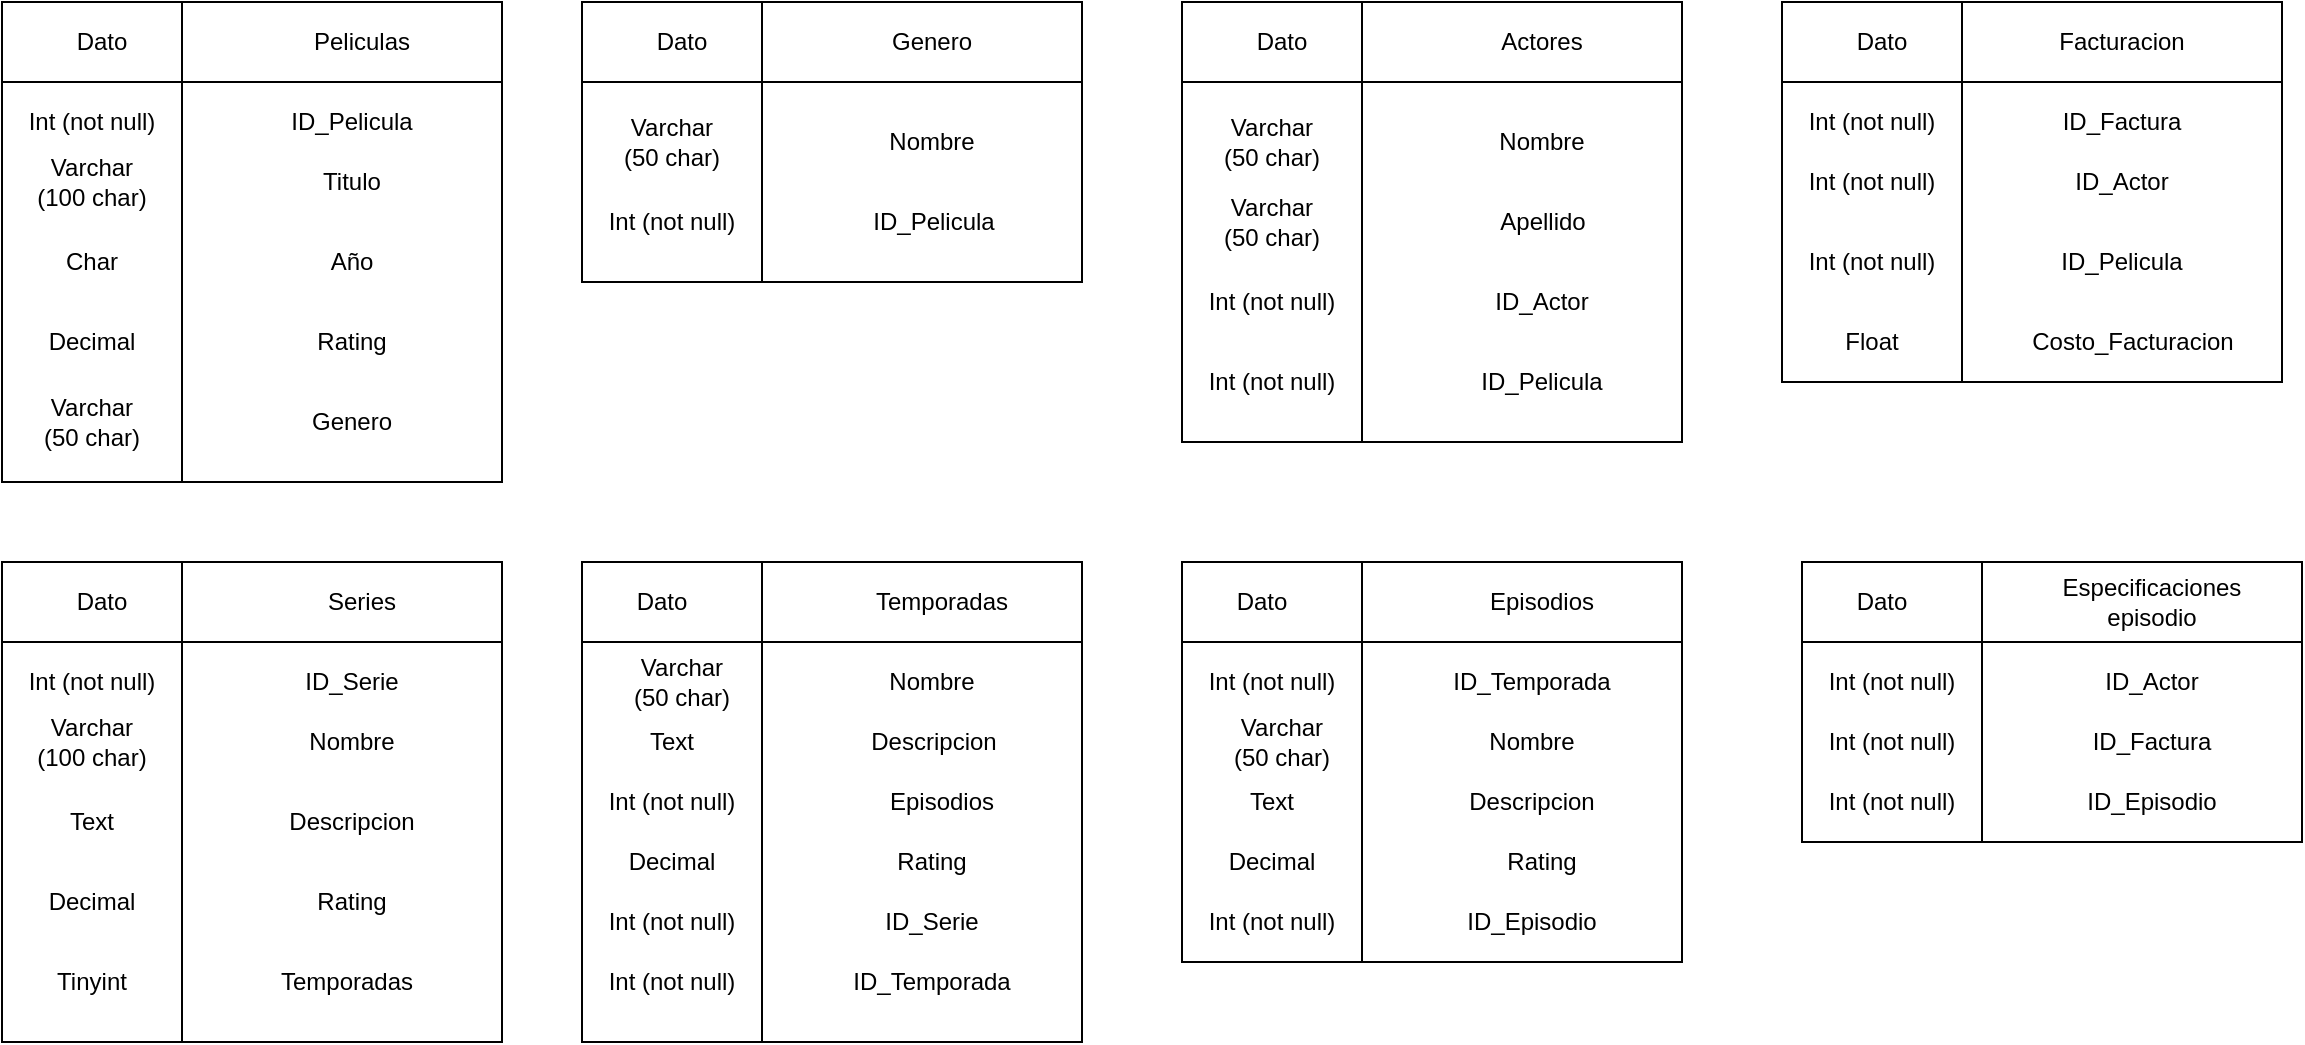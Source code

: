 <mxfile version="14.4.3" type="device"><diagram id="SPNOV5ap83CHSCXWC5S4" name="Página-1"><mxGraphModel dx="1002" dy="1608" grid="1" gridSize="10" guides="0" tooltips="1" connect="1" arrows="1" fold="1" page="1" pageScale="1" pageWidth="1390" pageHeight="980" math="0" shadow="0"><root><mxCell id="0"/><mxCell id="1" parent="0"/><mxCell id="R35YkZkqn8ZNb5yYMV2D-2" value="" style="shape=internalStorage;whiteSpace=wrap;html=1;backgroundOutline=1;dx=90;dy=40;" vertex="1" parent="1"><mxGeometry x="740" y="-120" width="250" height="220" as="geometry"/></mxCell><mxCell id="R35YkZkqn8ZNb5yYMV2D-7" value="Actores" style="text;html=1;strokeColor=none;fillColor=none;align=center;verticalAlign=middle;whiteSpace=wrap;rounded=0;" vertex="1" parent="1"><mxGeometry x="900" y="-110" width="40" height="20" as="geometry"/></mxCell><mxCell id="R35YkZkqn8ZNb5yYMV2D-8" value="" style="shape=internalStorage;whiteSpace=wrap;html=1;backgroundOutline=1;dx=90;dy=40;" vertex="1" parent="1"><mxGeometry x="150" y="-120" width="250" height="240" as="geometry"/></mxCell><mxCell id="R35YkZkqn8ZNb5yYMV2D-9" value="Peliculas" style="text;html=1;strokeColor=none;fillColor=none;align=center;verticalAlign=middle;whiteSpace=wrap;rounded=0;" vertex="1" parent="1"><mxGeometry x="300" y="-110" width="60" height="20" as="geometry"/></mxCell><mxCell id="R35YkZkqn8ZNb5yYMV2D-10" value="" style="shape=internalStorage;whiteSpace=wrap;html=1;backgroundOutline=1;dx=90;dy=40;" vertex="1" parent="1"><mxGeometry x="1040" y="-120" width="250" height="190" as="geometry"/></mxCell><mxCell id="R35YkZkqn8ZNb5yYMV2D-11" value="Facturacion" style="text;html=1;strokeColor=none;fillColor=none;align=center;verticalAlign=middle;whiteSpace=wrap;rounded=0;" vertex="1" parent="1"><mxGeometry x="1175" y="-110" width="70" height="20" as="geometry"/></mxCell><mxCell id="R35YkZkqn8ZNb5yYMV2D-12" value="" style="shape=internalStorage;whiteSpace=wrap;html=1;backgroundOutline=1;dx=90;dy=40;" vertex="1" parent="1"><mxGeometry x="440" y="-120" width="250" height="140" as="geometry"/></mxCell><mxCell id="R35YkZkqn8ZNb5yYMV2D-13" value="Genero" style="text;html=1;strokeColor=none;fillColor=none;align=center;verticalAlign=middle;whiteSpace=wrap;rounded=0;" vertex="1" parent="1"><mxGeometry x="590" y="-110" width="50" height="20" as="geometry"/></mxCell><mxCell id="R35YkZkqn8ZNb5yYMV2D-14" value="Titulo&lt;span style=&quot;color: rgba(0 , 0 , 0 , 0) ; font-family: monospace ; font-size: 0px&quot;&gt;%3CmxGraphModel%3E%3Croot%3E%3CmxCell%20id%3D%220%22%2F%3E%3CmxCell%20id%3D%221%22%20parent%3D%220%22%2F%3E%3CmxCell%20id%3D%222%22%20value%3D%22Nombre%22%20style%3D%22text%3Bhtml%3D1%3BstrokeColor%3Dnone%3BfillColor%3Dnone%3Balign%3Dcenter%3BverticalAlign%3Dmiddle%3BwhiteSpace%3Dwrap%3Brounded%3D0%3B%22%20vertex%3D%221%22%20parent%3D%221%22%3E%3CmxGeometry%20x%3D%22290%22%20y%3D%2230%22%20width%3D%2250%22%20height%3D%2220%22%20as%3D%22geometry%22%2F%3E%3C%2FmxCell%3E%3C%2Froot%3E%3C%2FmxGraphModel%3E&lt;/span&gt;" style="text;html=1;strokeColor=none;fillColor=none;align=center;verticalAlign=middle;whiteSpace=wrap;rounded=0;" vertex="1" parent="1"><mxGeometry x="300" y="-40" width="50" height="20" as="geometry"/></mxCell><mxCell id="R35YkZkqn8ZNb5yYMV2D-15" value="Nombre" style="text;html=1;strokeColor=none;fillColor=none;align=center;verticalAlign=middle;whiteSpace=wrap;rounded=0;" vertex="1" parent="1"><mxGeometry x="895" y="-60" width="50" height="20" as="geometry"/></mxCell><mxCell id="R35YkZkqn8ZNb5yYMV2D-16" value="Rating&lt;span style=&quot;color: rgba(0 , 0 , 0 , 0) ; font-family: monospace ; font-size: 0px&quot;&gt;%3CmxGraphModel%3E%3Croot%3E%3CmxCell%20id%3D%220%22%2F%3E%3CmxCell%20id%3D%221%22%20parent%3D%220%22%2F%3E%3CmxCell%20id%3D%222%22%20value%3D%22Nombre%22%20style%3D%22text%3Bhtml%3D1%3BstrokeColor%3Dnone%3BfillColor%3Dnone%3Balign%3Dcenter%3BverticalAlign%3Dmiddle%3BwhiteSpace%3Dwrap%3Brounded%3D0%3B%22%20vertex%3D%221%22%20parent%3D%221%22%3E%3CmxGeometry%20x%3D%22290%22%20y%3D%2230%22%20width%3D%2250%22%20height%3D%2220%22%20as%3D%22geometry%22%2F%3E%3C%2FmxCell%3E%3C%2Froot%3E%3C%2FmxGraphModel%3E&lt;/span&gt;" style="text;html=1;strokeColor=none;fillColor=none;align=center;verticalAlign=middle;whiteSpace=wrap;rounded=0;" vertex="1" parent="1"><mxGeometry x="300" y="40" width="50" height="20" as="geometry"/></mxCell><mxCell id="R35YkZkqn8ZNb5yYMV2D-17" value="Año" style="text;html=1;strokeColor=none;fillColor=none;align=center;verticalAlign=middle;whiteSpace=wrap;rounded=0;" vertex="1" parent="1"><mxGeometry x="300" width="50" height="20" as="geometry"/></mxCell><mxCell id="R35YkZkqn8ZNb5yYMV2D-18" value="Genero" style="text;html=1;strokeColor=none;fillColor=none;align=center;verticalAlign=middle;whiteSpace=wrap;rounded=0;" vertex="1" parent="1"><mxGeometry x="300" y="80" width="50" height="20" as="geometry"/></mxCell><mxCell id="R35YkZkqn8ZNb5yYMV2D-19" value="Apellido" style="text;html=1;strokeColor=none;fillColor=none;align=center;verticalAlign=middle;whiteSpace=wrap;rounded=0;" vertex="1" parent="1"><mxGeometry x="897.5" y="-20" width="45" height="20" as="geometry"/></mxCell><mxCell id="R35YkZkqn8ZNb5yYMV2D-21" value="ID_Pelicula" style="text;html=1;strokeColor=none;fillColor=none;align=center;verticalAlign=middle;whiteSpace=wrap;rounded=0;" vertex="1" parent="1"><mxGeometry x="290" y="-70" width="70" height="20" as="geometry"/></mxCell><mxCell id="R35YkZkqn8ZNb5yYMV2D-22" value="ID_Pelicula" style="text;html=1;strokeColor=none;fillColor=none;align=center;verticalAlign=middle;whiteSpace=wrap;rounded=0;" vertex="1" parent="1"><mxGeometry x="885" y="60" width="70" height="20" as="geometry"/></mxCell><mxCell id="R35YkZkqn8ZNb5yYMV2D-23" value="ID_Pelicula" style="text;html=1;strokeColor=none;fillColor=none;align=center;verticalAlign=middle;whiteSpace=wrap;rounded=0;" vertex="1" parent="1"><mxGeometry x="1175" width="70" height="20" as="geometry"/></mxCell><mxCell id="R35YkZkqn8ZNb5yYMV2D-24" value="ID_Actor" style="text;html=1;strokeColor=none;fillColor=none;align=center;verticalAlign=middle;whiteSpace=wrap;rounded=0;" vertex="1" parent="1"><mxGeometry x="885" y="20" width="70" height="20" as="geometry"/></mxCell><mxCell id="R35YkZkqn8ZNb5yYMV2D-25" value="ID_Actor" style="text;html=1;strokeColor=none;fillColor=none;align=center;verticalAlign=middle;whiteSpace=wrap;rounded=0;" vertex="1" parent="1"><mxGeometry x="1175" y="-40" width="70" height="20" as="geometry"/></mxCell><mxCell id="R35YkZkqn8ZNb5yYMV2D-26" value="Costo_Facturacion" style="text;html=1;strokeColor=none;fillColor=none;align=center;verticalAlign=middle;whiteSpace=wrap;rounded=0;" vertex="1" parent="1"><mxGeometry x="1163" y="40" width="105" height="20" as="geometry"/></mxCell><mxCell id="R35YkZkqn8ZNb5yYMV2D-27" value="ID_Factura" style="text;html=1;strokeColor=none;fillColor=none;align=center;verticalAlign=middle;whiteSpace=wrap;rounded=0;" vertex="1" parent="1"><mxGeometry x="1175" y="-70" width="70" height="20" as="geometry"/></mxCell><mxCell id="R35YkZkqn8ZNb5yYMV2D-29" value="Varchar (100 char)" style="text;html=1;strokeColor=none;fillColor=none;align=center;verticalAlign=middle;whiteSpace=wrap;rounded=0;" vertex="1" parent="1"><mxGeometry x="160" y="-40" width="70" height="20" as="geometry"/></mxCell><mxCell id="R35YkZkqn8ZNb5yYMV2D-30" value="Varchar (50 char)" style="text;html=1;strokeColor=none;fillColor=none;align=center;verticalAlign=middle;whiteSpace=wrap;rounded=0;" vertex="1" parent="1"><mxGeometry x="755" y="-20" width="60" height="20" as="geometry"/></mxCell><mxCell id="R35YkZkqn8ZNb5yYMV2D-31" value="Varchar (50 char)" style="text;html=1;strokeColor=none;fillColor=none;align=center;verticalAlign=middle;whiteSpace=wrap;rounded=0;" vertex="1" parent="1"><mxGeometry x="165" y="80" width="60" height="20" as="geometry"/></mxCell><mxCell id="R35YkZkqn8ZNb5yYMV2D-33" value="Decimal" style="text;html=1;strokeColor=none;fillColor=none;align=center;verticalAlign=middle;whiteSpace=wrap;rounded=0;" vertex="1" parent="1"><mxGeometry x="170" y="40" width="50" height="20" as="geometry"/></mxCell><mxCell id="R35YkZkqn8ZNb5yYMV2D-34" value="Char" style="text;html=1;strokeColor=none;fillColor=none;align=center;verticalAlign=middle;whiteSpace=wrap;rounded=0;" vertex="1" parent="1"><mxGeometry x="165" width="60" height="20" as="geometry"/></mxCell><mxCell id="R35YkZkqn8ZNb5yYMV2D-35" value="Nombre" style="text;html=1;strokeColor=none;fillColor=none;align=center;verticalAlign=middle;whiteSpace=wrap;rounded=0;" vertex="1" parent="1"><mxGeometry x="590" y="-60" width="50" height="20" as="geometry"/></mxCell><mxCell id="R35YkZkqn8ZNb5yYMV2D-37" style="edgeStyle=orthogonalEdgeStyle;rounded=0;orthogonalLoop=1;jettySize=auto;html=1;exitX=0.5;exitY=1;exitDx=0;exitDy=0;" edge="1" parent="1" source="R35YkZkqn8ZNb5yYMV2D-35" target="R35YkZkqn8ZNb5yYMV2D-35"><mxGeometry relative="1" as="geometry"/></mxCell><mxCell id="R35YkZkqn8ZNb5yYMV2D-39" value="ID_Pelicula" style="text;html=1;strokeColor=none;fillColor=none;align=center;verticalAlign=middle;whiteSpace=wrap;rounded=0;" vertex="1" parent="1"><mxGeometry x="580.5" y="-20" width="70" height="20" as="geometry"/></mxCell><mxCell id="R35YkZkqn8ZNb5yYMV2D-41" value="Int (not null)" style="text;html=1;strokeColor=none;fillColor=none;align=center;verticalAlign=middle;whiteSpace=wrap;rounded=0;" vertex="1" parent="1"><mxGeometry x="750" y="20" width="70" height="20" as="geometry"/></mxCell><mxCell id="R35YkZkqn8ZNb5yYMV2D-45" value="Int (not null)" style="text;html=1;strokeColor=none;fillColor=none;align=center;verticalAlign=middle;whiteSpace=wrap;rounded=0;" vertex="1" parent="1"><mxGeometry x="750" y="60" width="70" height="20" as="geometry"/></mxCell><mxCell id="R35YkZkqn8ZNb5yYMV2D-46" value="Int (not null)" style="text;html=1;strokeColor=none;fillColor=none;align=center;verticalAlign=middle;whiteSpace=wrap;rounded=0;" vertex="1" parent="1"><mxGeometry x="1050" y="-70" width="70" height="20" as="geometry"/></mxCell><mxCell id="R35YkZkqn8ZNb5yYMV2D-47" value="Int (not null)" style="text;html=1;strokeColor=none;fillColor=none;align=center;verticalAlign=middle;whiteSpace=wrap;rounded=0;" vertex="1" parent="1"><mxGeometry x="1050" y="-40" width="70" height="20" as="geometry"/></mxCell><mxCell id="R35YkZkqn8ZNb5yYMV2D-48" value="Int (not null)" style="text;html=1;strokeColor=none;fillColor=none;align=center;verticalAlign=middle;whiteSpace=wrap;rounded=0;" vertex="1" parent="1"><mxGeometry x="1050" width="70" height="20" as="geometry"/></mxCell><mxCell id="R35YkZkqn8ZNb5yYMV2D-49" value="Int (not null)" style="text;html=1;strokeColor=none;fillColor=none;align=center;verticalAlign=middle;whiteSpace=wrap;rounded=0;" vertex="1" parent="1"><mxGeometry x="450" y="-20" width="70" height="20" as="geometry"/></mxCell><mxCell id="R35YkZkqn8ZNb5yYMV2D-50" value="Int (not null)" style="text;html=1;strokeColor=none;fillColor=none;align=center;verticalAlign=middle;whiteSpace=wrap;rounded=0;" vertex="1" parent="1"><mxGeometry x="160" y="-70" width="70" height="20" as="geometry"/></mxCell><mxCell id="R35YkZkqn8ZNb5yYMV2D-51" value="Varchar (50 char)" style="text;html=1;strokeColor=none;fillColor=none;align=center;verticalAlign=middle;whiteSpace=wrap;rounded=0;" vertex="1" parent="1"><mxGeometry x="755" y="-60" width="60" height="20" as="geometry"/></mxCell><mxCell id="R35YkZkqn8ZNb5yYMV2D-53" value="Varchar (50 char)" style="text;html=1;strokeColor=none;fillColor=none;align=center;verticalAlign=middle;whiteSpace=wrap;rounded=0;" vertex="1" parent="1"><mxGeometry x="455" y="-60" width="60" height="20" as="geometry"/></mxCell><mxCell id="R35YkZkqn8ZNb5yYMV2D-56" value="Float" style="text;html=1;strokeColor=none;fillColor=none;align=center;verticalAlign=middle;whiteSpace=wrap;rounded=0;" vertex="1" parent="1"><mxGeometry x="1055" y="40" width="60" height="20" as="geometry"/></mxCell><mxCell id="R35YkZkqn8ZNb5yYMV2D-62" value="" style="shape=internalStorage;whiteSpace=wrap;html=1;backgroundOutline=1;dx=90;dy=40;" vertex="1" parent="1"><mxGeometry x="150" y="160" width="250" height="240" as="geometry"/></mxCell><mxCell id="R35YkZkqn8ZNb5yYMV2D-63" value="Series" style="text;html=1;strokeColor=none;fillColor=none;align=center;verticalAlign=middle;whiteSpace=wrap;rounded=0;" vertex="1" parent="1"><mxGeometry x="300" y="170" width="60" height="20" as="geometry"/></mxCell><mxCell id="R35YkZkqn8ZNb5yYMV2D-64" value="Nombre" style="text;html=1;strokeColor=none;fillColor=none;align=center;verticalAlign=middle;whiteSpace=wrap;rounded=0;" vertex="1" parent="1"><mxGeometry x="300" y="240" width="50" height="20" as="geometry"/></mxCell><mxCell id="R35YkZkqn8ZNb5yYMV2D-65" value="Rating&lt;span style=&quot;color: rgba(0 , 0 , 0 , 0) ; font-family: monospace ; font-size: 0px&quot;&gt;%3CmxGraphModel%3E%3Croot%3E%3CmxCell%20id%3D%220%22%2F%3E%3CmxCell%20id%3D%221%22%20parent%3D%220%22%2F%3E%3CmxCell%20id%3D%222%22%20value%3D%22Nombre%22%20style%3D%22text%3Bhtml%3D1%3BstrokeColor%3Dnone%3BfillColor%3Dnone%3Balign%3Dcenter%3BverticalAlign%3Dmiddle%3BwhiteSpace%3Dwrap%3Brounded%3D0%3B%22%20vertex%3D%221%22%20parent%3D%221%22%3E%3CmxGeometry%20x%3D%22290%22%20y%3D%2230%22%20width%3D%2250%22%20height%3D%2220%22%20as%3D%22geometry%22%2F%3E%3C%2FmxCell%3E%3C%2Froot%3E%3C%2FmxGraphModel%3E&lt;/span&gt;" style="text;html=1;strokeColor=none;fillColor=none;align=center;verticalAlign=middle;whiteSpace=wrap;rounded=0;" vertex="1" parent="1"><mxGeometry x="300" y="320" width="50" height="20" as="geometry"/></mxCell><mxCell id="R35YkZkqn8ZNb5yYMV2D-66" value="Descripcion" style="text;html=1;strokeColor=none;fillColor=none;align=center;verticalAlign=middle;whiteSpace=wrap;rounded=0;" vertex="1" parent="1"><mxGeometry x="300" y="280" width="50" height="20" as="geometry"/></mxCell><mxCell id="R35YkZkqn8ZNb5yYMV2D-67" value="Temporadas" style="text;html=1;strokeColor=none;fillColor=none;align=center;verticalAlign=middle;whiteSpace=wrap;rounded=0;" vertex="1" parent="1"><mxGeometry x="285" y="360" width="75" height="20" as="geometry"/></mxCell><mxCell id="R35YkZkqn8ZNb5yYMV2D-68" value="ID_Serie" style="text;html=1;strokeColor=none;fillColor=none;align=center;verticalAlign=middle;whiteSpace=wrap;rounded=0;" vertex="1" parent="1"><mxGeometry x="290" y="210" width="70" height="20" as="geometry"/></mxCell><mxCell id="R35YkZkqn8ZNb5yYMV2D-69" value="Varchar (100 char)" style="text;html=1;strokeColor=none;fillColor=none;align=center;verticalAlign=middle;whiteSpace=wrap;rounded=0;" vertex="1" parent="1"><mxGeometry x="160" y="240" width="70" height="20" as="geometry"/></mxCell><mxCell id="R35YkZkqn8ZNb5yYMV2D-70" value="Tinyint" style="text;html=1;strokeColor=none;fillColor=none;align=center;verticalAlign=middle;whiteSpace=wrap;rounded=0;" vertex="1" parent="1"><mxGeometry x="165" y="360" width="60" height="20" as="geometry"/></mxCell><mxCell id="R35YkZkqn8ZNb5yYMV2D-71" value="Decimal" style="text;html=1;strokeColor=none;fillColor=none;align=center;verticalAlign=middle;whiteSpace=wrap;rounded=0;" vertex="1" parent="1"><mxGeometry x="170" y="320" width="50" height="20" as="geometry"/></mxCell><mxCell id="R35YkZkqn8ZNb5yYMV2D-72" value="Text" style="text;html=1;strokeColor=none;fillColor=none;align=center;verticalAlign=middle;whiteSpace=wrap;rounded=0;" vertex="1" parent="1"><mxGeometry x="165" y="280" width="60" height="20" as="geometry"/></mxCell><mxCell id="R35YkZkqn8ZNb5yYMV2D-73" value="Int (not null)" style="text;html=1;strokeColor=none;fillColor=none;align=center;verticalAlign=middle;whiteSpace=wrap;rounded=0;" vertex="1" parent="1"><mxGeometry x="160" y="210" width="70" height="20" as="geometry"/></mxCell><mxCell id="R35YkZkqn8ZNb5yYMV2D-74" value="" style="shape=internalStorage;whiteSpace=wrap;html=1;backgroundOutline=1;dx=90;dy=40;" vertex="1" parent="1"><mxGeometry x="440" y="160" width="250" height="240" as="geometry"/></mxCell><mxCell id="R35YkZkqn8ZNb5yYMV2D-75" value="Temporadas" style="text;html=1;strokeColor=none;fillColor=none;align=center;verticalAlign=middle;whiteSpace=wrap;rounded=0;" vertex="1" parent="1"><mxGeometry x="580" y="170" width="80" height="20" as="geometry"/></mxCell><mxCell id="R35YkZkqn8ZNb5yYMV2D-76" value="Nombre" style="text;html=1;strokeColor=none;fillColor=none;align=center;verticalAlign=middle;whiteSpace=wrap;rounded=0;" vertex="1" parent="1"><mxGeometry x="590" y="210" width="50" height="20" as="geometry"/></mxCell><mxCell id="R35YkZkqn8ZNb5yYMV2D-77" style="edgeStyle=orthogonalEdgeStyle;rounded=0;orthogonalLoop=1;jettySize=auto;html=1;exitX=0.5;exitY=1;exitDx=0;exitDy=0;" edge="1" parent="1" source="R35YkZkqn8ZNb5yYMV2D-76" target="R35YkZkqn8ZNb5yYMV2D-76"><mxGeometry relative="1" as="geometry"/></mxCell><mxCell id="R35YkZkqn8ZNb5yYMV2D-78" value="Descripcion" style="text;html=1;strokeColor=none;fillColor=none;align=center;verticalAlign=middle;whiteSpace=wrap;rounded=0;" vertex="1" parent="1"><mxGeometry x="580.5" y="240" width="70" height="20" as="geometry"/></mxCell><mxCell id="R35YkZkqn8ZNb5yYMV2D-79" value="Text" style="text;html=1;strokeColor=none;fillColor=none;align=center;verticalAlign=middle;whiteSpace=wrap;rounded=0;" vertex="1" parent="1"><mxGeometry x="450" y="240" width="70" height="20" as="geometry"/></mxCell><mxCell id="R35YkZkqn8ZNb5yYMV2D-80" value="Varchar (50 char)" style="text;html=1;strokeColor=none;fillColor=none;align=center;verticalAlign=middle;whiteSpace=wrap;rounded=0;" vertex="1" parent="1"><mxGeometry x="460" y="210" width="60" height="20" as="geometry"/></mxCell><mxCell id="R35YkZkqn8ZNb5yYMV2D-96" value="" style="shape=internalStorage;whiteSpace=wrap;html=1;backgroundOutline=1;dx=90;dy=40;" vertex="1" parent="1"><mxGeometry x="740" y="160" width="250" height="200" as="geometry"/></mxCell><mxCell id="R35YkZkqn8ZNb5yYMV2D-97" value="Episodios" style="text;html=1;strokeColor=none;fillColor=none;align=center;verticalAlign=middle;whiteSpace=wrap;rounded=0;" vertex="1" parent="1"><mxGeometry x="890" y="170" width="60" height="20" as="geometry"/></mxCell><mxCell id="R35YkZkqn8ZNb5yYMV2D-98" value="Nombre" style="text;html=1;strokeColor=none;fillColor=none;align=center;verticalAlign=middle;whiteSpace=wrap;rounded=0;" vertex="1" parent="1"><mxGeometry x="890" y="240" width="50" height="20" as="geometry"/></mxCell><mxCell id="R35YkZkqn8ZNb5yYMV2D-99" style="edgeStyle=orthogonalEdgeStyle;rounded=0;orthogonalLoop=1;jettySize=auto;html=1;exitX=0.5;exitY=1;exitDx=0;exitDy=0;" edge="1" parent="1" source="R35YkZkqn8ZNb5yYMV2D-98" target="R35YkZkqn8ZNb5yYMV2D-98"><mxGeometry relative="1" as="geometry"/></mxCell><mxCell id="R35YkZkqn8ZNb5yYMV2D-101" value="Int (not null)" style="text;html=1;strokeColor=none;fillColor=none;align=center;verticalAlign=middle;whiteSpace=wrap;rounded=0;" vertex="1" parent="1"><mxGeometry x="750" y="210" width="70" height="20" as="geometry"/></mxCell><mxCell id="R35YkZkqn8ZNb5yYMV2D-102" value="Varchar (50 char)" style="text;html=1;strokeColor=none;fillColor=none;align=center;verticalAlign=middle;whiteSpace=wrap;rounded=0;" vertex="1" parent="1"><mxGeometry x="760" y="240" width="60" height="20" as="geometry"/></mxCell><mxCell id="R35YkZkqn8ZNb5yYMV2D-103" value="Dato" style="text;html=1;strokeColor=none;fillColor=none;align=center;verticalAlign=middle;whiteSpace=wrap;rounded=0;" vertex="1" parent="1"><mxGeometry x="180" y="-110" width="40" height="20" as="geometry"/></mxCell><mxCell id="R35YkZkqn8ZNb5yYMV2D-104" value="Dato" style="text;html=1;strokeColor=none;fillColor=none;align=center;verticalAlign=middle;whiteSpace=wrap;rounded=0;" vertex="1" parent="1"><mxGeometry x="180" y="170" width="40" height="20" as="geometry"/></mxCell><mxCell id="R35YkZkqn8ZNb5yYMV2D-107" value="Dato" style="text;html=1;strokeColor=none;fillColor=none;align=center;verticalAlign=middle;whiteSpace=wrap;rounded=0;" vertex="1" parent="1"><mxGeometry x="460" y="170" width="40" height="20" as="geometry"/></mxCell><mxCell id="R35YkZkqn8ZNb5yYMV2D-108" value="Dato" style="text;html=1;strokeColor=none;fillColor=none;align=center;verticalAlign=middle;whiteSpace=wrap;rounded=0;" vertex="1" parent="1"><mxGeometry x="470" y="-110" width="40" height="20" as="geometry"/></mxCell><mxCell id="R35YkZkqn8ZNb5yYMV2D-109" value="Dato" style="text;html=1;strokeColor=none;fillColor=none;align=center;verticalAlign=middle;whiteSpace=wrap;rounded=0;" vertex="1" parent="1"><mxGeometry x="760" y="170" width="40" height="20" as="geometry"/></mxCell><mxCell id="R35YkZkqn8ZNb5yYMV2D-110" value="Dato" style="text;html=1;strokeColor=none;fillColor=none;align=center;verticalAlign=middle;whiteSpace=wrap;rounded=0;" vertex="1" parent="1"><mxGeometry x="770" y="-110" width="40" height="20" as="geometry"/></mxCell><mxCell id="R35YkZkqn8ZNb5yYMV2D-111" value="Dato" style="text;html=1;strokeColor=none;fillColor=none;align=center;verticalAlign=middle;whiteSpace=wrap;rounded=0;" vertex="1" parent="1"><mxGeometry x="1070" y="-110" width="40" height="20" as="geometry"/></mxCell><mxCell id="R35YkZkqn8ZNb5yYMV2D-112" value="Episodios" style="text;html=1;strokeColor=none;fillColor=none;align=center;verticalAlign=middle;whiteSpace=wrap;rounded=0;" vertex="1" parent="1"><mxGeometry x="590" y="270" width="60" height="20" as="geometry"/></mxCell><mxCell id="R35YkZkqn8ZNb5yYMV2D-113" value="Int (not null)" style="text;html=1;strokeColor=none;fillColor=none;align=center;verticalAlign=middle;whiteSpace=wrap;rounded=0;" vertex="1" parent="1"><mxGeometry x="450" y="270" width="70" height="20" as="geometry"/></mxCell><mxCell id="R35YkZkqn8ZNb5yYMV2D-114" value="ID_Serie" style="text;html=1;strokeColor=none;fillColor=none;align=center;verticalAlign=middle;whiteSpace=wrap;rounded=0;" vertex="1" parent="1"><mxGeometry x="580" y="330" width="70" height="20" as="geometry"/></mxCell><mxCell id="R35YkZkqn8ZNb5yYMV2D-115" value="Int (not null)" style="text;html=1;strokeColor=none;fillColor=none;align=center;verticalAlign=middle;whiteSpace=wrap;rounded=0;" vertex="1" parent="1"><mxGeometry x="450" y="330" width="70" height="20" as="geometry"/></mxCell><mxCell id="R35YkZkqn8ZNb5yYMV2D-116" value="Rating" style="text;html=1;strokeColor=none;fillColor=none;align=center;verticalAlign=middle;whiteSpace=wrap;rounded=0;" vertex="1" parent="1"><mxGeometry x="580" y="300" width="70" height="20" as="geometry"/></mxCell><mxCell id="R35YkZkqn8ZNb5yYMV2D-117" value="Decimal" style="text;html=1;strokeColor=none;fillColor=none;align=center;verticalAlign=middle;whiteSpace=wrap;rounded=0;" vertex="1" parent="1"><mxGeometry x="460" y="300" width="50" height="20" as="geometry"/></mxCell><mxCell id="R35YkZkqn8ZNb5yYMV2D-118" value="Decimal" style="text;html=1;strokeColor=none;fillColor=none;align=center;verticalAlign=middle;whiteSpace=wrap;rounded=0;" vertex="1" parent="1"><mxGeometry x="760" y="300" width="50" height="20" as="geometry"/></mxCell><mxCell id="R35YkZkqn8ZNb5yYMV2D-119" value="ID_Temporada" style="text;html=1;strokeColor=none;fillColor=none;align=center;verticalAlign=middle;whiteSpace=wrap;rounded=0;" vertex="1" parent="1"><mxGeometry x="560" y="360" width="110" height="20" as="geometry"/></mxCell><mxCell id="R35YkZkqn8ZNb5yYMV2D-120" value="Int (not null)" style="text;html=1;strokeColor=none;fillColor=none;align=center;verticalAlign=middle;whiteSpace=wrap;rounded=0;" vertex="1" parent="1"><mxGeometry x="450" y="360" width="70" height="20" as="geometry"/></mxCell><mxCell id="R35YkZkqn8ZNb5yYMV2D-121" value="ID_Temporada" style="text;html=1;strokeColor=none;fillColor=none;align=center;verticalAlign=middle;whiteSpace=wrap;rounded=0;" vertex="1" parent="1"><mxGeometry x="860" y="210" width="110" height="20" as="geometry"/></mxCell><mxCell id="R35YkZkqn8ZNb5yYMV2D-123" value="Rating" style="text;html=1;strokeColor=none;fillColor=none;align=center;verticalAlign=middle;whiteSpace=wrap;rounded=0;" vertex="1" parent="1"><mxGeometry x="900" y="300" width="40" height="20" as="geometry"/></mxCell><mxCell id="R35YkZkqn8ZNb5yYMV2D-124" value="ID_Episodio" style="text;html=1;strokeColor=none;fillColor=none;align=center;verticalAlign=middle;whiteSpace=wrap;rounded=0;" vertex="1" parent="1"><mxGeometry x="880" y="330" width="70" height="20" as="geometry"/></mxCell><mxCell id="R35YkZkqn8ZNb5yYMV2D-125" value="Int (not null)" style="text;html=1;strokeColor=none;fillColor=none;align=center;verticalAlign=middle;whiteSpace=wrap;rounded=0;" vertex="1" parent="1"><mxGeometry x="750" y="330" width="70" height="20" as="geometry"/></mxCell><mxCell id="R35YkZkqn8ZNb5yYMV2D-126" value="Text" style="text;html=1;strokeColor=none;fillColor=none;align=center;verticalAlign=middle;whiteSpace=wrap;rounded=0;" vertex="1" parent="1"><mxGeometry x="750" y="270" width="70" height="20" as="geometry"/></mxCell><mxCell id="R35YkZkqn8ZNb5yYMV2D-127" value="Descripcion" style="text;html=1;strokeColor=none;fillColor=none;align=center;verticalAlign=middle;whiteSpace=wrap;rounded=0;" vertex="1" parent="1"><mxGeometry x="880" y="270" width="70" height="20" as="geometry"/></mxCell><mxCell id="R35YkZkqn8ZNb5yYMV2D-128" value="" style="shape=internalStorage;whiteSpace=wrap;html=1;backgroundOutline=1;dx=90;dy=40;" vertex="1" parent="1"><mxGeometry x="1050" y="160" width="250" height="140" as="geometry"/></mxCell><mxCell id="R35YkZkqn8ZNb5yYMV2D-129" value="Especificaciones episodio" style="text;html=1;strokeColor=none;fillColor=none;align=center;verticalAlign=middle;whiteSpace=wrap;rounded=0;" vertex="1" parent="1"><mxGeometry x="1170" y="170" width="110" height="20" as="geometry"/></mxCell><mxCell id="R35YkZkqn8ZNb5yYMV2D-131" style="edgeStyle=orthogonalEdgeStyle;rounded=0;orthogonalLoop=1;jettySize=auto;html=1;exitX=0.5;exitY=1;exitDx=0;exitDy=0;" edge="1" parent="1"><mxGeometry relative="1" as="geometry"><mxPoint x="1225" y="230" as="sourcePoint"/><mxPoint x="1225" y="230" as="targetPoint"/></mxGeometry></mxCell><mxCell id="R35YkZkqn8ZNb5yYMV2D-135" value="Dato" style="text;html=1;strokeColor=none;fillColor=none;align=center;verticalAlign=middle;whiteSpace=wrap;rounded=0;" vertex="1" parent="1"><mxGeometry x="1070" y="170" width="40" height="20" as="geometry"/></mxCell><mxCell id="R35YkZkqn8ZNb5yYMV2D-141" value="ID_Actor" style="text;html=1;strokeColor=none;fillColor=none;align=center;verticalAlign=middle;whiteSpace=wrap;rounded=0;" vertex="1" parent="1"><mxGeometry x="1190" y="210" width="70" height="20" as="geometry"/></mxCell><mxCell id="R35YkZkqn8ZNb5yYMV2D-142" value="ID_Factura" style="text;html=1;strokeColor=none;fillColor=none;align=center;verticalAlign=middle;whiteSpace=wrap;rounded=0;" vertex="1" parent="1"><mxGeometry x="1190" y="240" width="70" height="20" as="geometry"/></mxCell><mxCell id="R35YkZkqn8ZNb5yYMV2D-143" value="Int (not null)" style="text;html=1;strokeColor=none;fillColor=none;align=center;verticalAlign=middle;whiteSpace=wrap;rounded=0;" vertex="1" parent="1"><mxGeometry x="1060" y="210" width="70" height="20" as="geometry"/></mxCell><mxCell id="R35YkZkqn8ZNb5yYMV2D-144" value="Int (not null)" style="text;html=1;strokeColor=none;fillColor=none;align=center;verticalAlign=middle;whiteSpace=wrap;rounded=0;" vertex="1" parent="1"><mxGeometry x="1060" y="240" width="70" height="20" as="geometry"/></mxCell><mxCell id="R35YkZkqn8ZNb5yYMV2D-145" value="ID_Episodio" style="text;html=1;strokeColor=none;fillColor=none;align=center;verticalAlign=middle;whiteSpace=wrap;rounded=0;" vertex="1" parent="1"><mxGeometry x="1190" y="270" width="70" height="20" as="geometry"/></mxCell><mxCell id="R35YkZkqn8ZNb5yYMV2D-147" value="Int (not null)" style="text;html=1;strokeColor=none;fillColor=none;align=center;verticalAlign=middle;whiteSpace=wrap;rounded=0;" vertex="1" parent="1"><mxGeometry x="1060" y="270" width="70" height="20" as="geometry"/></mxCell></root></mxGraphModel></diagram></mxfile>